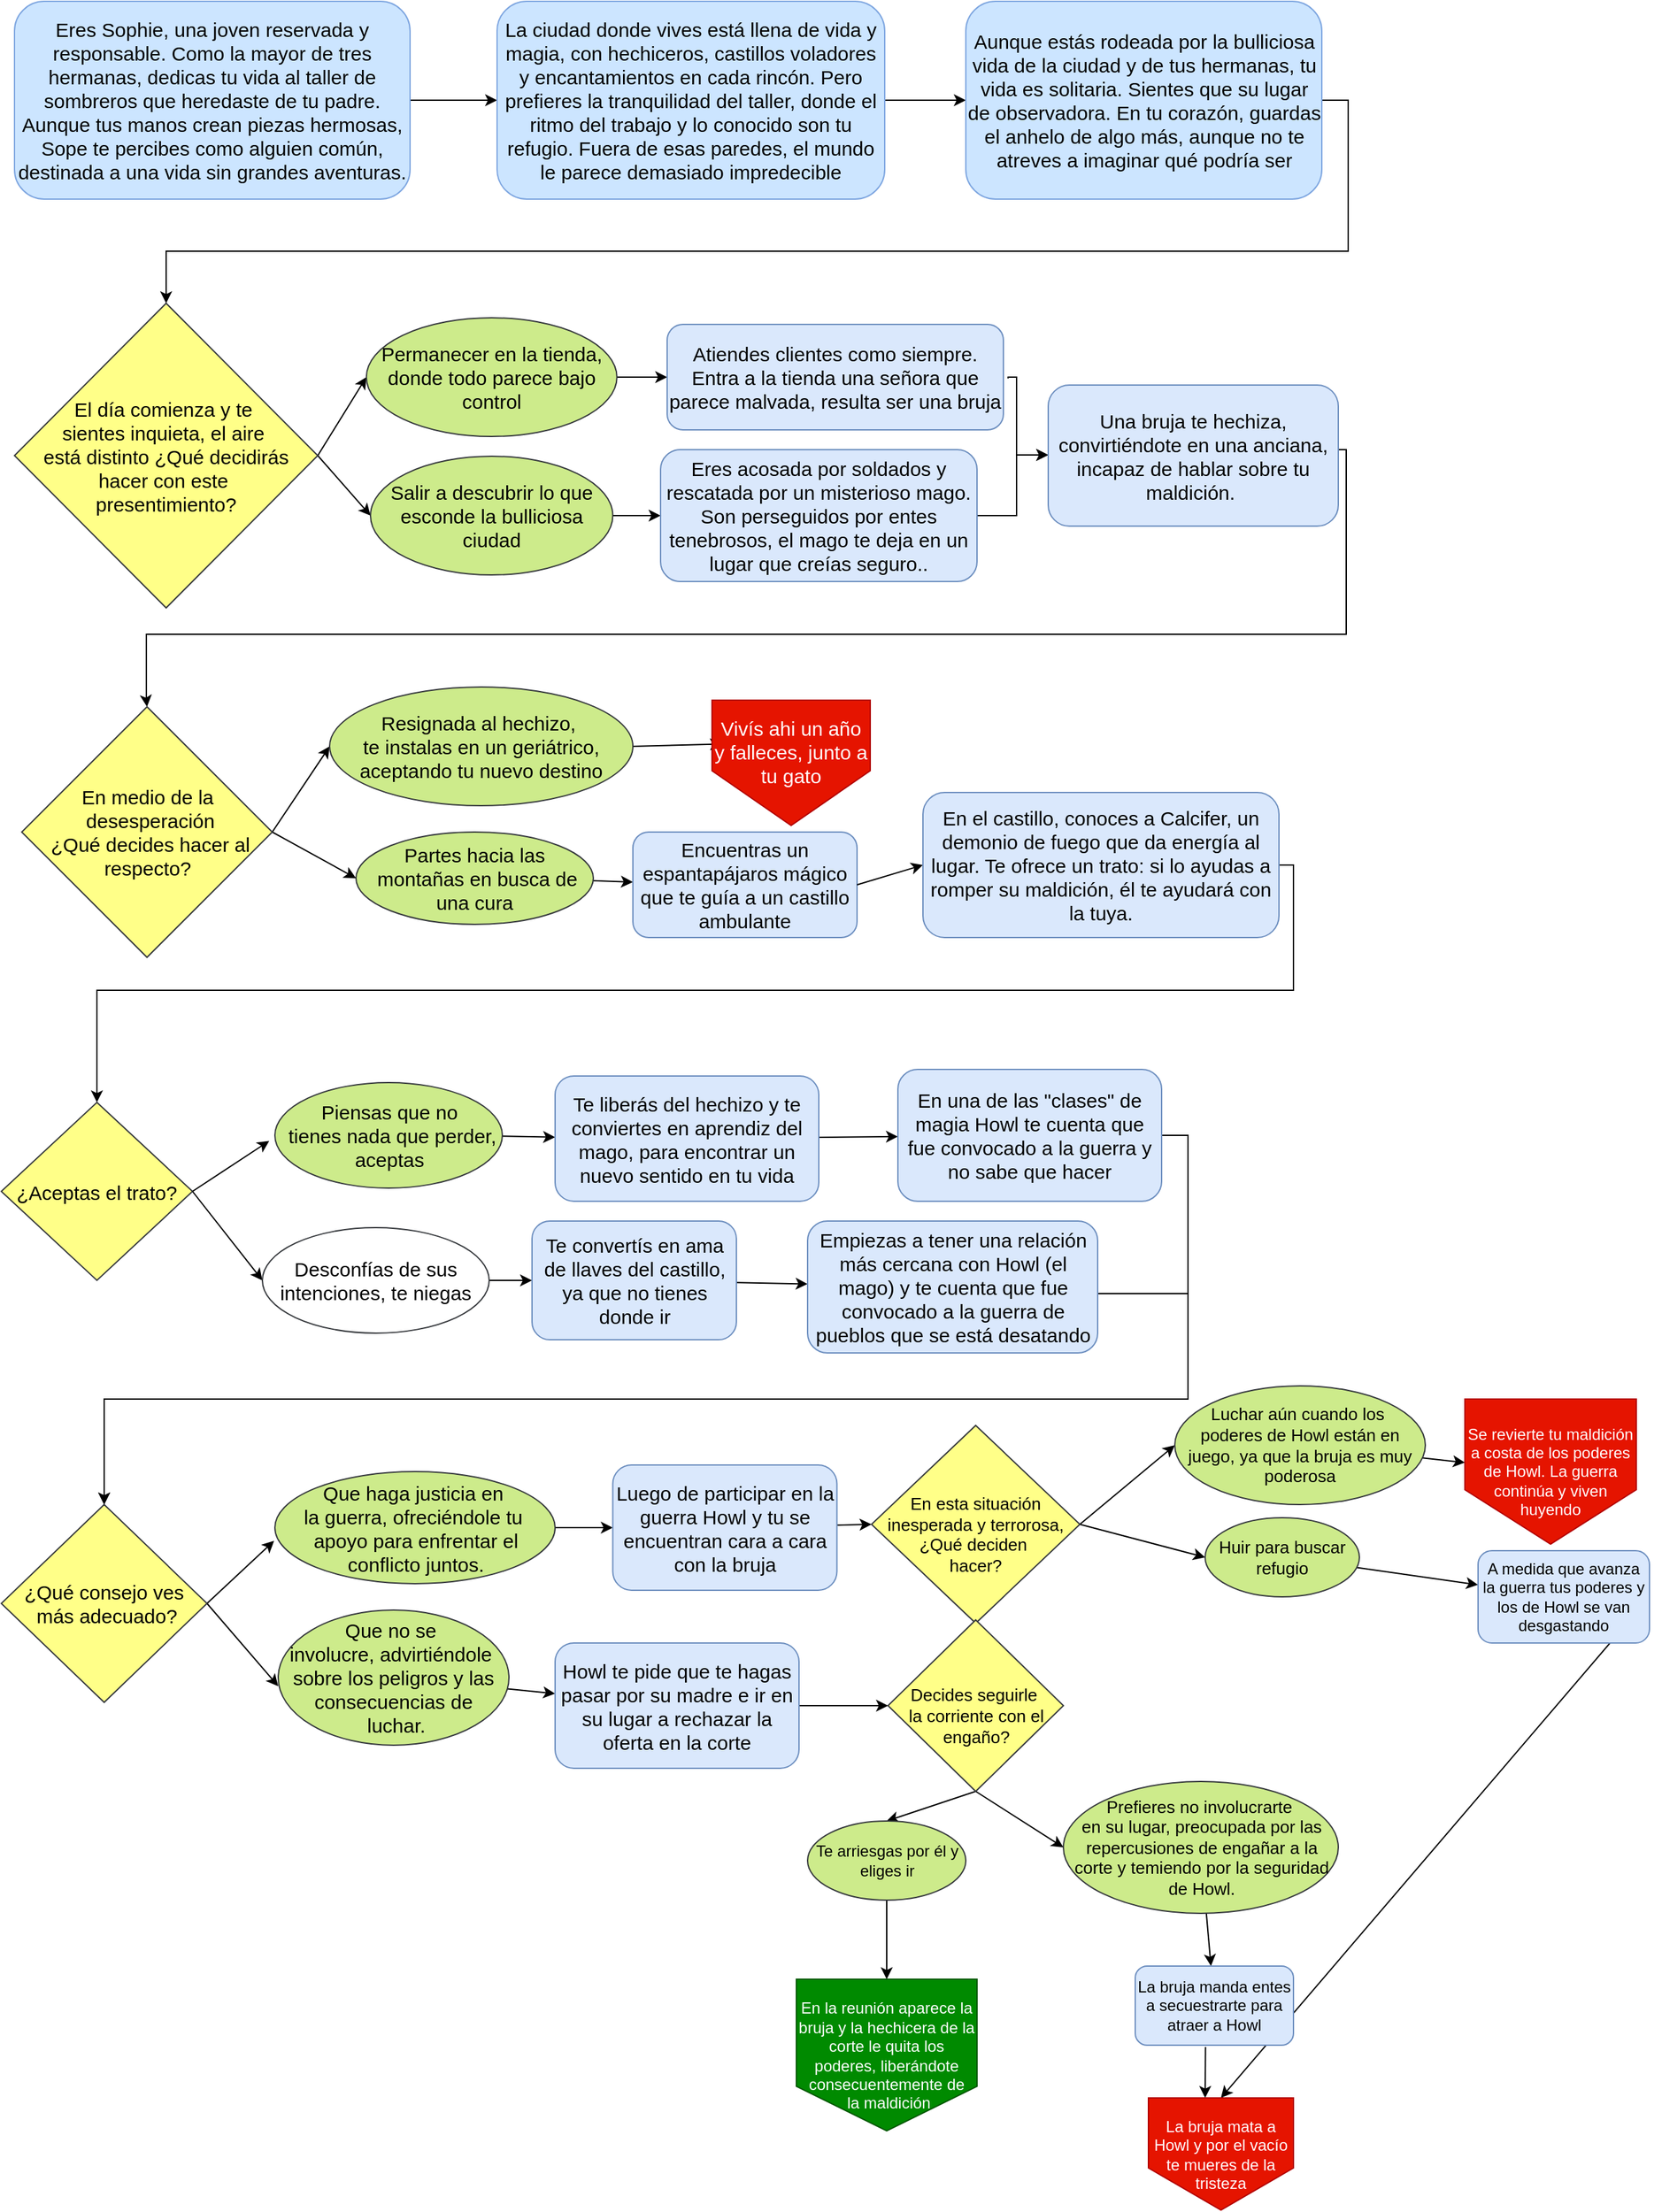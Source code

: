 <mxfile version="24.7.17">
  <diagram id="C5RBs43oDa-KdzZeNtuy" name="Page-1">
    <mxGraphModel dx="926" dy="3257" grid="1" gridSize="10" guides="1" tooltips="1" connect="1" arrows="1" fold="1" page="1" pageScale="1" pageWidth="200" pageHeight="700" math="0" shadow="0">
      <root>
        <mxCell id="WIyWlLk6GJQsqaUBKTNV-0" />
        <mxCell id="WIyWlLk6GJQsqaUBKTNV-1" parent="WIyWlLk6GJQsqaUBKTNV-0" />
        <mxCell id="tHahOKPxvCsYrug98zH9-2" value="" style="rounded=0;orthogonalLoop=1;jettySize=auto;html=1;" parent="WIyWlLk6GJQsqaUBKTNV-1" source="WIyWlLk6GJQsqaUBKTNV-3" target="tHahOKPxvCsYrug98zH9-0" edge="1">
          <mxGeometry relative="1" as="geometry" />
        </mxCell>
        <mxCell id="WIyWlLk6GJQsqaUBKTNV-3" value="&lt;div style=&quot;&quot;&gt;&lt;span style=&quot;font-size: 15px; background-color: initial;&quot;&gt;Eres Sophie, una joven reservada y responsable. Como la mayor de tres hermanas, dedicas tu vida al taller de sombreros que heredaste de tu padre. Aunque tus manos crean piezas hermosas, Sope te percibes como alguien común, destinada a una vida sin grandes aventuras.&lt;/span&gt;&lt;/div&gt;" style="rounded=1;whiteSpace=wrap;html=1;fontSize=12;glass=0;strokeWidth=1;shadow=0;fillColor=#cce5ff;strokeColor=#7EA6E0;align=center;" parent="WIyWlLk6GJQsqaUBKTNV-1" vertex="1">
          <mxGeometry x="30" y="-2780" width="300" height="150" as="geometry" />
        </mxCell>
        <mxCell id="unTZaBpB1VAai0DOxp5j-6" style="rounded=0;orthogonalLoop=1;jettySize=auto;html=1;exitX=1;exitY=0.5;exitDx=0;exitDy=0;entryX=0;entryY=0.5;entryDx=0;entryDy=0;fillColor=#e3c800;strokeColor=#000000;" parent="WIyWlLk6GJQsqaUBKTNV-1" source="unTZaBpB1VAai0DOxp5j-1" target="unTZaBpB1VAai0DOxp5j-2" edge="1">
          <mxGeometry relative="1" as="geometry" />
        </mxCell>
        <mxCell id="qpTZinKkhhto3AtR0Ls4-20" style="rounded=0;orthogonalLoop=1;jettySize=auto;html=1;exitX=1;exitY=0.5;exitDx=0;exitDy=0;entryX=0;entryY=0.5;entryDx=0;entryDy=0;fillColor=#e3c800;strokeColor=#000000;" parent="WIyWlLk6GJQsqaUBKTNV-1" source="unTZaBpB1VAai0DOxp5j-1" target="unTZaBpB1VAai0DOxp5j-4" edge="1">
          <mxGeometry relative="1" as="geometry" />
        </mxCell>
        <mxCell id="unTZaBpB1VAai0DOxp5j-1" value="&lt;font style=&quot;font-size: 15px;&quot;&gt;&lt;font style=&quot;font-size: 15px;&quot;&gt;El día comienza&lt;/font&gt;&lt;span style=&quot;background-color: initial;&quot;&gt;&amp;nbsp;y te&amp;nbsp;&lt;/span&gt;&lt;/font&gt;&lt;div style=&quot;font-size: 15px;&quot;&gt;&lt;font style=&quot;font-size: 15px;&quot;&gt;&lt;span style=&quot;background-color: initial;&quot;&gt;sientes&amp;nbsp;&lt;/span&gt;&lt;span style=&quot;background-color: initial;&quot;&gt;inquieta, el aire&amp;nbsp;&lt;/span&gt;&lt;/font&gt;&lt;/div&gt;&lt;div style=&quot;font-size: 15px;&quot;&gt;&lt;font style=&quot;font-size: 15px;&quot;&gt;&lt;span style=&quot;background-color: initial;&quot;&gt;está distinto&lt;/span&gt;&lt;span style=&quot;background-color: initial;&quot;&gt;&amp;nbsp;¿Qué decidirás hacer&amp;nbsp;&lt;/span&gt;&lt;span style=&quot;background-color: initial;&quot;&gt;con&amp;nbsp;&lt;/span&gt;&lt;span style=&quot;background-color: initial;&quot;&gt;este&amp;nbsp;&lt;/span&gt;&lt;/font&gt;&lt;/div&gt;&lt;div style=&quot;font-size: 15px;&quot;&gt;&lt;font style=&quot;font-size: 15px;&quot;&gt;&lt;span style=&quot;background-color: initial;&quot;&gt;presentimiento&lt;/span&gt;&lt;span style=&quot;background-color: initial;&quot;&gt;?&lt;/span&gt;&lt;/font&gt;&lt;/div&gt;" style="rhombus;whiteSpace=wrap;html=1;fillColor=#ffff88;strokeColor=#36393d;" parent="WIyWlLk6GJQsqaUBKTNV-1" vertex="1">
          <mxGeometry x="30" y="-2551" width="230" height="231" as="geometry" />
        </mxCell>
        <mxCell id="unTZaBpB1VAai0DOxp5j-11" value="" style="rounded=0;orthogonalLoop=1;jettySize=auto;html=1;fillColor=#60a917;strokeColor=#000000;entryX=0;entryY=0.5;entryDx=0;entryDy=0;" parent="WIyWlLk6GJQsqaUBKTNV-1" source="unTZaBpB1VAai0DOxp5j-2" target="qpTZinKkhhto3AtR0Ls4-0" edge="1">
          <mxGeometry relative="1" as="geometry">
            <mxPoint x="590" y="-2311.345" as="targetPoint" />
          </mxGeometry>
        </mxCell>
        <mxCell id="unTZaBpB1VAai0DOxp5j-2" value="&lt;font style=&quot;font-size: 15px;&quot;&gt;Permanecer en la tienda, donde todo parece bajo control&lt;/font&gt;" style="ellipse;whiteSpace=wrap;html=1;fillColor=#cdeb8b;strokeColor=#36393d;" parent="WIyWlLk6GJQsqaUBKTNV-1" vertex="1">
          <mxGeometry x="296.88" y="-2540" width="190" height="90" as="geometry" />
        </mxCell>
        <mxCell id="unTZaBpB1VAai0DOxp5j-15" value="" style="rounded=0;orthogonalLoop=1;jettySize=auto;html=1;fillColor=#60a917;strokeColor=#000000;" parent="WIyWlLk6GJQsqaUBKTNV-1" source="unTZaBpB1VAai0DOxp5j-4" target="qpTZinKkhhto3AtR0Ls4-8" edge="1">
          <mxGeometry relative="1" as="geometry">
            <mxPoint x="590.0" y="-2154.55" as="targetPoint" />
          </mxGeometry>
        </mxCell>
        <mxCell id="unTZaBpB1VAai0DOxp5j-4" value="&lt;font style=&quot;font-size: 15px;&quot;&gt;Salir a descubrir lo que esconde la bulliciosa ciudad&lt;/font&gt;" style="ellipse;whiteSpace=wrap;html=1;fillColor=#cdeb8b;strokeColor=#36393d;" parent="WIyWlLk6GJQsqaUBKTNV-1" vertex="1">
          <mxGeometry x="300" y="-2435" width="183.75" height="90" as="geometry" />
        </mxCell>
        <mxCell id="tHahOKPxvCsYrug98zH9-7" value="" style="edgeStyle=orthogonalEdgeStyle;rounded=0;orthogonalLoop=1;jettySize=auto;html=1;exitX=1.014;exitY=0.513;exitDx=0;exitDy=0;exitPerimeter=0;" parent="WIyWlLk6GJQsqaUBKTNV-1" source="qpTZinKkhhto3AtR0Ls4-0" target="qpTZinKkhhto3AtR0Ls4-10" edge="1">
          <mxGeometry relative="1" as="geometry">
            <Array as="points">
              <mxPoint x="784" y="-2495" />
              <mxPoint x="790" y="-2495" />
              <mxPoint x="790" y="-2436" />
            </Array>
          </mxGeometry>
        </mxCell>
        <mxCell id="qpTZinKkhhto3AtR0Ls4-0" value="&lt;font style=&quot;font-size: 15px;&quot;&gt;Atiendes clientes como siempre. Entra a la tienda una señora que parece malvada, resulta ser una bruja&lt;/font&gt;" style="whiteSpace=wrap;html=1;rounded=1;fillColor=#dae8fc;strokeColor=#6c8ebf;" parent="WIyWlLk6GJQsqaUBKTNV-1" vertex="1">
          <mxGeometry x="525" y="-2535" width="255" height="80" as="geometry" />
        </mxCell>
        <mxCell id="tHahOKPxvCsYrug98zH9-9" value="" style="edgeStyle=orthogonalEdgeStyle;rounded=0;orthogonalLoop=1;jettySize=auto;html=1;" parent="WIyWlLk6GJQsqaUBKTNV-1" source="qpTZinKkhhto3AtR0Ls4-8" target="qpTZinKkhhto3AtR0Ls4-10" edge="1">
          <mxGeometry relative="1" as="geometry">
            <Array as="points">
              <mxPoint x="790" y="-2390" />
              <mxPoint x="790" y="-2436" />
            </Array>
          </mxGeometry>
        </mxCell>
        <mxCell id="qpTZinKkhhto3AtR0Ls4-8" value="&lt;font style=&quot;font-size: 15px;&quot;&gt;Eres acosada por soldados y rescatada por un misterioso mago. Son perseguidos por entes tenebrosos, el mago te deja en un lugar  que creías seguro..&lt;/font&gt;" style="rounded=1;whiteSpace=wrap;html=1;fillColor=#dae8fc;strokeColor=#6c8ebf;" parent="WIyWlLk6GJQsqaUBKTNV-1" vertex="1">
          <mxGeometry x="520" y="-2440" width="240" height="100" as="geometry" />
        </mxCell>
        <mxCell id="tHahOKPxvCsYrug98zH9-13" style="edgeStyle=orthogonalEdgeStyle;rounded=0;orthogonalLoop=1;jettySize=auto;html=1;entryX=0.5;entryY=0;entryDx=0;entryDy=0;exitX=1;exitY=0.5;exitDx=0;exitDy=0;" parent="WIyWlLk6GJQsqaUBKTNV-1" source="qpTZinKkhhto3AtR0Ls4-10" target="tHahOKPxvCsYrug98zH9-6" edge="1">
          <mxGeometry relative="1" as="geometry">
            <mxPoint x="1030" y="-2440" as="sourcePoint" />
            <Array as="points">
              <mxPoint x="1034" y="-2440" />
              <mxPoint x="1040" y="-2440" />
              <mxPoint x="1040" y="-2300" />
              <mxPoint x="130" y="-2300" />
              <mxPoint x="130" y="-2250" />
              <mxPoint x="131" y="-2250" />
            </Array>
          </mxGeometry>
        </mxCell>
        <mxCell id="qpTZinKkhhto3AtR0Ls4-10" value="&lt;font style=&quot;font-size: 15px;&quot;&gt;Una bruja te hechiza, convirtiéndote en una anciana, incapaz de hablar sobre tu maldición.&amp;nbsp;&lt;/font&gt;" style="rounded=1;whiteSpace=wrap;html=1;fillColor=#dae8fc;strokeColor=#6c8ebf;" parent="WIyWlLk6GJQsqaUBKTNV-1" vertex="1">
          <mxGeometry x="814" y="-2489" width="220" height="107" as="geometry" />
        </mxCell>
        <mxCell id="qpTZinKkhhto3AtR0Ls4-120" value="" style="rounded=0;orthogonalLoop=1;jettySize=auto;html=1;fillColor=#e3c800;strokeColor=#000000;exitX=1;exitY=0.5;exitDx=0;exitDy=0;entryX=0;entryY=0.5;entryDx=0;entryDy=0;" parent="WIyWlLk6GJQsqaUBKTNV-1" source="tHahOKPxvCsYrug98zH9-6" target="qpTZinKkhhto3AtR0Ls4-119" edge="1">
          <mxGeometry relative="1" as="geometry">
            <mxPoint x="379" y="-2007" as="sourcePoint" />
            <mxPoint x="419.5" y="-2042" as="targetPoint" />
          </mxGeometry>
        </mxCell>
        <mxCell id="qpTZinKkhhto3AtR0Ls4-127" style="rounded=0;orthogonalLoop=1;jettySize=auto;html=1;exitX=1;exitY=0.5;exitDx=0;exitDy=0;entryX=0.063;entryY=0.35;entryDx=0;entryDy=0;entryPerimeter=0;" parent="WIyWlLk6GJQsqaUBKTNV-1" source="qpTZinKkhhto3AtR0Ls4-119" target="qpTZinKkhhto3AtR0Ls4-126" edge="1">
          <mxGeometry relative="1" as="geometry">
            <mxPoint x="609" y="-2042" as="targetPoint" />
            <mxPoint x="574.5" y="-2042" as="sourcePoint" />
          </mxGeometry>
        </mxCell>
        <mxCell id="qpTZinKkhhto3AtR0Ls4-119" value="&lt;font style=&quot;font-size: 15px;&quot;&gt;Resignada al hechizo,&amp;nbsp;&lt;/font&gt;&lt;div style=&quot;font-size: 15px;&quot;&gt;&lt;font style=&quot;font-size: 15px;&quot;&gt;te instalas en un geriátrico, aceptando tu nuevo destino&lt;/font&gt;&lt;/div&gt;" style="ellipse;whiteSpace=wrap;html=1;fillColor=#cdeb8b;strokeColor=#36393d;" parent="WIyWlLk6GJQsqaUBKTNV-1" vertex="1">
          <mxGeometry x="269" y="-2260" width="230" height="90" as="geometry" />
        </mxCell>
        <mxCell id="qpTZinKkhhto3AtR0Ls4-135" value="" style="rounded=0;orthogonalLoop=1;jettySize=auto;html=1;" parent="WIyWlLk6GJQsqaUBKTNV-1" source="qpTZinKkhhto3AtR0Ls4-122" target="qpTZinKkhhto3AtR0Ls4-131" edge="1">
          <mxGeometry relative="1" as="geometry" />
        </mxCell>
        <mxCell id="qpTZinKkhhto3AtR0Ls4-122" value="&lt;font style=&quot;font-size: 15px;&quot;&gt;Partes hacia las&lt;/font&gt;&lt;div&gt;&lt;font style=&quot;font-size: 15px;&quot;&gt;&amp;nbsp;montañas en busca de una cura&lt;/font&gt;&lt;/div&gt;" style="ellipse;whiteSpace=wrap;html=1;fillColor=#cdeb8b;strokeColor=#36393d;" parent="WIyWlLk6GJQsqaUBKTNV-1" vertex="1">
          <mxGeometry x="289" y="-2150" width="180" height="70" as="geometry" />
        </mxCell>
        <mxCell id="qpTZinKkhhto3AtR0Ls4-126" value="&lt;div style=&quot;font-size: 15px;&quot;&gt;&lt;font style=&quot;font-size: 15px;&quot;&gt;&lt;span style=&quot;background-color: initial;&quot;&gt;Vivís&lt;/span&gt;&lt;span style=&quot;background-color: initial;&quot; class=&quot;ql-cursor&quot;&gt;﻿&lt;/span&gt;&lt;span style=&quot;background-color: initial;&quot;&gt; ahi un año y falleces, junto a tu gato&lt;/span&gt;&lt;br&gt;&lt;/font&gt;&lt;/div&gt;&lt;div style=&quot;font-size: 15px;&quot;&gt;&lt;br&gt;&lt;/div&gt;" style="shape=offPageConnector;whiteSpace=wrap;html=1;fillColor=#e51400;fontColor=#ffffff;strokeColor=#B20000;size=0.437;" parent="WIyWlLk6GJQsqaUBKTNV-1" vertex="1">
          <mxGeometry x="559" y="-2250" width="120" height="95" as="geometry" />
        </mxCell>
        <mxCell id="qpTZinKkhhto3AtR0Ls4-131" value="&lt;font style=&quot;font-size: 15px;&quot;&gt;Encuentras un espantapájaros mágico que te guía a un castillo ambulante&lt;/font&gt;" style="rounded=1;whiteSpace=wrap;html=1;fillColor=#dae8fc;strokeColor=#6c8ebf;" parent="WIyWlLk6GJQsqaUBKTNV-1" vertex="1">
          <mxGeometry x="499" y="-2150" width="170" height="80" as="geometry" />
        </mxCell>
        <mxCell id="qpTZinKkhhto3AtR0Ls4-140" style="rounded=0;orthogonalLoop=1;jettySize=auto;html=1;entryX=0;entryY=0.5;entryDx=0;entryDy=0;fillColor=#0050ef;strokeColor=#000000;exitX=1;exitY=0.5;exitDx=0;exitDy=0;" parent="WIyWlLk6GJQsqaUBKTNV-1" source="qpTZinKkhhto3AtR0Ls4-131" target="qpTZinKkhhto3AtR0Ls4-138" edge="1">
          <mxGeometry relative="1" as="geometry">
            <mxPoint x="619" y="-2051.909" as="sourcePoint" />
          </mxGeometry>
        </mxCell>
        <mxCell id="tHahOKPxvCsYrug98zH9-15" style="edgeStyle=orthogonalEdgeStyle;rounded=0;orthogonalLoop=1;jettySize=auto;html=1;entryX=0.5;entryY=0;entryDx=0;entryDy=0;exitX=1;exitY=0.5;exitDx=0;exitDy=0;" parent="WIyWlLk6GJQsqaUBKTNV-1" target="qpTZinKkhhto3AtR0Ls4-144" edge="1" source="qpTZinKkhhto3AtR0Ls4-138">
          <mxGeometry relative="1" as="geometry">
            <mxPoint x="920" y="-1990" as="targetPoint" />
            <mxPoint x="860" y="-2130" as="sourcePoint" />
            <Array as="points">
              <mxPoint x="1000" y="-2125" />
              <mxPoint x="1000" y="-2030" />
              <mxPoint x="93" y="-2030" />
            </Array>
          </mxGeometry>
        </mxCell>
        <mxCell id="qpTZinKkhhto3AtR0Ls4-138" value="&lt;font style=&quot;font-size: 15px;&quot;&gt;En el castillo, conoces a Calcifer, un demonio de fuego que da energía al lugar. Te ofrece un trato: si lo ayudas a romper su maldición, él te ayudará con la tuya.&lt;/font&gt;" style="rounded=1;whiteSpace=wrap;html=1;fillColor=#dae8fc;strokeColor=#6c8ebf;" parent="WIyWlLk6GJQsqaUBKTNV-1" vertex="1">
          <mxGeometry x="719" y="-2180" width="270" height="110" as="geometry" />
        </mxCell>
        <mxCell id="qpTZinKkhhto3AtR0Ls4-148" style="rounded=0;orthogonalLoop=1;jettySize=auto;html=1;entryX=0;entryY=0.5;entryDx=0;entryDy=0;fillColor=#e3c800;strokeColor=#000000;exitX=1;exitY=0.5;exitDx=0;exitDy=0;" parent="WIyWlLk6GJQsqaUBKTNV-1" source="qpTZinKkhhto3AtR0Ls4-144" target="qpTZinKkhhto3AtR0Ls4-147" edge="1">
          <mxGeometry relative="1" as="geometry" />
        </mxCell>
        <mxCell id="qpTZinKkhhto3AtR0Ls4-144" value="&lt;font style=&quot;font-size: 15px;&quot;&gt;¿Aceptas el trato?&lt;/font&gt;" style="rhombus;whiteSpace=wrap;html=1;fillColor=#ffff88;strokeColor=#36393d;" parent="WIyWlLk6GJQsqaUBKTNV-1" vertex="1">
          <mxGeometry x="20" y="-1945" width="145" height="135" as="geometry" />
        </mxCell>
        <mxCell id="qpTZinKkhhto3AtR0Ls4-152" value="" style="rounded=0;orthogonalLoop=1;jettySize=auto;html=1;" parent="WIyWlLk6GJQsqaUBKTNV-1" source="qpTZinKkhhto3AtR0Ls4-145" target="qpTZinKkhhto3AtR0Ls4-151" edge="1">
          <mxGeometry relative="1" as="geometry" />
        </mxCell>
        <mxCell id="qpTZinKkhhto3AtR0Ls4-145" value="&lt;font style=&quot;font-size: 15px;&quot;&gt;Piensas que no&lt;/font&gt;&lt;div style=&quot;font-size: 15px;&quot;&gt;&lt;font style=&quot;font-size: 15px;&quot;&gt;&amp;nbsp;tienes nada que perder, aceptas&lt;/font&gt;&lt;/div&gt;" style="ellipse;whiteSpace=wrap;html=1;fillColor=#cdeb8b;strokeColor=#36393d;" parent="WIyWlLk6GJQsqaUBKTNV-1" vertex="1">
          <mxGeometry x="227.5" y="-1960" width="172.5" height="80" as="geometry" />
        </mxCell>
        <mxCell id="qpTZinKkhhto3AtR0Ls4-146" style="rounded=0;orthogonalLoop=1;jettySize=auto;html=1;entryX=-0.025;entryY=0.553;entryDx=0;entryDy=0;entryPerimeter=0;fillColor=#e3c800;strokeColor=#000000;exitX=1;exitY=0.5;exitDx=0;exitDy=0;" parent="WIyWlLk6GJQsqaUBKTNV-1" source="qpTZinKkhhto3AtR0Ls4-144" target="qpTZinKkhhto3AtR0Ls4-145" edge="1">
          <mxGeometry relative="1" as="geometry" />
        </mxCell>
        <mxCell id="qpTZinKkhhto3AtR0Ls4-150" value="" style="rounded=0;orthogonalLoop=1;jettySize=auto;html=1;" parent="WIyWlLk6GJQsqaUBKTNV-1" source="qpTZinKkhhto3AtR0Ls4-147" target="qpTZinKkhhto3AtR0Ls4-149" edge="1">
          <mxGeometry relative="1" as="geometry" />
        </mxCell>
        <mxCell id="qpTZinKkhhto3AtR0Ls4-147" value="&lt;font style=&quot;font-size: 15px;&quot;&gt;Desconfías de sus intenciones, te niegas&lt;/font&gt;" style="ellipse;whiteSpace=wrap;html=1;fillColor=none;strokeColor=#36393d;" parent="WIyWlLk6GJQsqaUBKTNV-1" vertex="1">
          <mxGeometry x="218" y="-1850" width="172" height="80" as="geometry" />
        </mxCell>
        <mxCell id="qpTZinKkhhto3AtR0Ls4-155" value="" style="rounded=0;orthogonalLoop=1;jettySize=auto;html=1;fillColor=#0050ef;strokeColor=#000000;" parent="WIyWlLk6GJQsqaUBKTNV-1" source="qpTZinKkhhto3AtR0Ls4-149" target="qpTZinKkhhto3AtR0Ls4-153" edge="1">
          <mxGeometry relative="1" as="geometry" />
        </mxCell>
        <mxCell id="qpTZinKkhhto3AtR0Ls4-149" value="&lt;font style=&quot;font-size: 15px;&quot;&gt;Te convertís en ama de llaves del castillo, ya que no tienes donde ir&lt;/font&gt;" style="rounded=1;whiteSpace=wrap;html=1;fillColor=#dae8fc;strokeColor=#6c8ebf;" parent="WIyWlLk6GJQsqaUBKTNV-1" vertex="1">
          <mxGeometry x="422.5" y="-1855" width="155" height="90" as="geometry" />
        </mxCell>
        <mxCell id="tHahOKPxvCsYrug98zH9-12" value="" style="rounded=0;orthogonalLoop=1;jettySize=auto;html=1;" parent="WIyWlLk6GJQsqaUBKTNV-1" source="qpTZinKkhhto3AtR0Ls4-151" target="tHahOKPxvCsYrug98zH9-11" edge="1">
          <mxGeometry relative="1" as="geometry" />
        </mxCell>
        <mxCell id="qpTZinKkhhto3AtR0Ls4-151" value="&lt;font style=&quot;font-size: 15px;&quot;&gt;Te liberás del hechizo y te conviertes en aprendiz del mago, para encontrar un nuevo sentido en tu vida&lt;/font&gt;" style="rounded=1;whiteSpace=wrap;html=1;fillColor=#dae8fc;strokeColor=#6c8ebf;" parent="WIyWlLk6GJQsqaUBKTNV-1" vertex="1">
          <mxGeometry x="440" y="-1965" width="200" height="95" as="geometry" />
        </mxCell>
        <mxCell id="DDcElULkbMWMPyxahOJU-7" style="edgeStyle=orthogonalEdgeStyle;rounded=0;orthogonalLoop=1;jettySize=auto;html=1;entryX=0.5;entryY=0;entryDx=0;entryDy=0;exitX=1;exitY=0.5;exitDx=0;exitDy=0;" edge="1" parent="WIyWlLk6GJQsqaUBKTNV-1" source="qpTZinKkhhto3AtR0Ls4-153" target="qpTZinKkhhto3AtR0Ls4-156">
          <mxGeometry relative="1" as="geometry">
            <Array as="points">
              <mxPoint x="851" y="-1800" />
              <mxPoint x="920" y="-1800" />
              <mxPoint x="920" y="-1720" />
              <mxPoint x="98" y="-1720" />
            </Array>
          </mxGeometry>
        </mxCell>
        <mxCell id="qpTZinKkhhto3AtR0Ls4-153" value="&lt;font style=&quot;font-size: 15px;&quot;&gt;Empiezas a tener una relación más cercana con Howl (el mago) y te cuenta que fue convocado a la guerra de pueblos que se está desatando&lt;/font&gt;" style="rounded=1;whiteSpace=wrap;html=1;fillColor=#dae8fc;strokeColor=#6c8ebf;" parent="WIyWlLk6GJQsqaUBKTNV-1" vertex="1">
          <mxGeometry x="631.5" y="-1855" width="220" height="100" as="geometry" />
        </mxCell>
        <mxCell id="qpTZinKkhhto3AtR0Ls4-159" value="" style="rounded=0;orthogonalLoop=1;jettySize=auto;html=1;exitX=1;exitY=0.5;exitDx=0;exitDy=0;fillColor=#e3c800;strokeColor=#000000;entryX=-0.003;entryY=0.618;entryDx=0;entryDy=0;entryPerimeter=0;" parent="WIyWlLk6GJQsqaUBKTNV-1" source="qpTZinKkhhto3AtR0Ls4-156" target="qpTZinKkhhto3AtR0Ls4-158" edge="1">
          <mxGeometry relative="1" as="geometry">
            <mxPoint x="700" y="-1615" as="targetPoint" />
          </mxGeometry>
        </mxCell>
        <mxCell id="qpTZinKkhhto3AtR0Ls4-161" value="" style="rounded=0;orthogonalLoop=1;jettySize=auto;html=1;exitX=1;exitY=0.5;exitDx=0;exitDy=0;entryX=0;entryY=0.563;entryDx=0;entryDy=0;fillColor=#e3c800;strokeColor=#000000;entryPerimeter=0;" parent="WIyWlLk6GJQsqaUBKTNV-1" source="qpTZinKkhhto3AtR0Ls4-156" target="qpTZinKkhhto3AtR0Ls4-160" edge="1">
          <mxGeometry relative="1" as="geometry" />
        </mxCell>
        <mxCell id="qpTZinKkhhto3AtR0Ls4-156" value="&lt;font style=&quot;font-size: 15px;&quot;&gt;¿Qué consejo ves&lt;/font&gt;&lt;div style=&quot;font-size: 15px;&quot;&gt;&lt;font style=&quot;font-size: 15px;&quot;&gt;&amp;nbsp;más adecuado?&lt;/font&gt;&lt;/div&gt;" style="rhombus;whiteSpace=wrap;html=1;fillColor=#ffff88;strokeColor=#36393d;" parent="WIyWlLk6GJQsqaUBKTNV-1" vertex="1">
          <mxGeometry x="20" y="-1640" width="156" height="150" as="geometry" />
        </mxCell>
        <mxCell id="qpTZinKkhhto3AtR0Ls4-163" value="" style="rounded=0;orthogonalLoop=1;jettySize=auto;html=1;" parent="WIyWlLk6GJQsqaUBKTNV-1" source="qpTZinKkhhto3AtR0Ls4-158" target="qpTZinKkhhto3AtR0Ls4-162" edge="1">
          <mxGeometry relative="1" as="geometry" />
        </mxCell>
        <mxCell id="qpTZinKkhhto3AtR0Ls4-158" value="&lt;font style=&quot;font-size: 15px;&quot;&gt;Que haga justicia en&amp;nbsp;&lt;/font&gt;&lt;div&gt;&lt;font style=&quot;font-size: 15px;&quot;&gt;la&amp;nbsp;&lt;/font&gt;&lt;span style=&quot;font-size: 15px; background-color: initial;&quot;&gt;guerra, ofreciéndole tu&amp;nbsp;&lt;/span&gt;&lt;/div&gt;&lt;div&gt;&lt;span style=&quot;font-size: 15px; background-color: initial;&quot;&gt;apoyo para enfrentar el conflicto juntos.&lt;/span&gt;&lt;/div&gt;" style="ellipse;whiteSpace=wrap;html=1;fillColor=#cdeb8b;strokeColor=#36393d;" parent="WIyWlLk6GJQsqaUBKTNV-1" vertex="1">
          <mxGeometry x="227.5" y="-1665" width="212.5" height="85" as="geometry" />
        </mxCell>
        <mxCell id="qpTZinKkhhto3AtR0Ls4-165" value="" style="rounded=0;orthogonalLoop=1;jettySize=auto;html=1;" parent="WIyWlLk6GJQsqaUBKTNV-1" source="qpTZinKkhhto3AtR0Ls4-160" target="qpTZinKkhhto3AtR0Ls4-164" edge="1">
          <mxGeometry relative="1" as="geometry" />
        </mxCell>
        <mxCell id="qpTZinKkhhto3AtR0Ls4-160" value="&lt;font style=&quot;font-size: 15px;&quot;&gt;Que no se&amp;nbsp;&lt;/font&gt;&lt;div style=&quot;font-size: 15px;&quot;&gt;&lt;font style=&quot;font-size: 15px;&quot;&gt;involucre, advirtiéndole&amp;nbsp;&lt;/font&gt;&lt;/div&gt;&lt;div style=&quot;font-size: 15px;&quot;&gt;&lt;font style=&quot;font-size: 15px;&quot;&gt;sobre los peligros y las consecuencias de&lt;/font&gt;&lt;div style=&quot;&quot;&gt;&lt;font style=&quot;font-size: 15px;&quot;&gt;&amp;nbsp;luchar.&lt;/font&gt;&lt;/div&gt;&lt;/div&gt;" style="ellipse;whiteSpace=wrap;html=1;fillColor=#cdeb8b;strokeColor=#36393d;" parent="WIyWlLk6GJQsqaUBKTNV-1" vertex="1">
          <mxGeometry x="230" y="-1560" width="175" height="102.5" as="geometry" />
        </mxCell>
        <mxCell id="qpTZinKkhhto3AtR0Ls4-175" value="" style="edgeStyle=none;rounded=0;orthogonalLoop=1;jettySize=auto;html=1;entryX=0;entryY=0.5;entryDx=0;entryDy=0;" parent="WIyWlLk6GJQsqaUBKTNV-1" source="qpTZinKkhhto3AtR0Ls4-162" target="qpTZinKkhhto3AtR0Ls4-166" edge="1">
          <mxGeometry relative="1" as="geometry">
            <mxPoint x="710" y="-1635" as="targetPoint" />
          </mxGeometry>
        </mxCell>
        <mxCell id="qpTZinKkhhto3AtR0Ls4-162" value="&lt;font style=&quot;font-size: 15px;&quot;&gt;Luego de participar en la guerra&amp;nbsp;Howl y tu se encuentran cara a cara con la bruja&lt;/font&gt;" style="rounded=1;whiteSpace=wrap;html=1;fillColor=#dae8fc;strokeColor=#6c8ebf;" parent="WIyWlLk6GJQsqaUBKTNV-1" vertex="1">
          <mxGeometry x="483.75" y="-1670" width="170" height="95" as="geometry" />
        </mxCell>
        <mxCell id="qpTZinKkhhto3AtR0Ls4-176" value="" style="edgeStyle=none;rounded=0;orthogonalLoop=1;jettySize=auto;html=1;entryX=0;entryY=0.5;entryDx=0;entryDy=0;" parent="WIyWlLk6GJQsqaUBKTNV-1" source="qpTZinKkhhto3AtR0Ls4-164" target="qpTZinKkhhto3AtR0Ls4-174" edge="1">
          <mxGeometry relative="1" as="geometry" />
        </mxCell>
        <mxCell id="qpTZinKkhhto3AtR0Ls4-164" value="&lt;font style=&quot;font-size: 15px;&quot;&gt;Howl te pide que te hagas pasar por su madre e ir en su lugar a rechazar la oferta en la corte&lt;/font&gt;" style="rounded=1;whiteSpace=wrap;html=1;fillColor=#dae8fc;strokeColor=#6c8ebf;" parent="WIyWlLk6GJQsqaUBKTNV-1" vertex="1">
          <mxGeometry x="440" y="-1535" width="185" height="95" as="geometry" />
        </mxCell>
        <mxCell id="qpTZinKkhhto3AtR0Ls4-171" value="" style="edgeStyle=none;rounded=0;orthogonalLoop=1;jettySize=auto;html=1;exitX=1;exitY=0.5;exitDx=0;exitDy=0;entryX=0;entryY=0.5;entryDx=0;entryDy=0;fillColor=#e3c800;strokeColor=#000000;" parent="WIyWlLk6GJQsqaUBKTNV-1" source="qpTZinKkhhto3AtR0Ls4-166" target="qpTZinKkhhto3AtR0Ls4-170" edge="1">
          <mxGeometry relative="1" as="geometry">
            <mxPoint x="417" y="-1455" as="sourcePoint" />
          </mxGeometry>
        </mxCell>
        <mxCell id="qpTZinKkhhto3AtR0Ls4-173" value="" style="edgeStyle=none;rounded=0;orthogonalLoop=1;jettySize=auto;html=1;entryX=0;entryY=0.5;entryDx=0;entryDy=0;exitX=1;exitY=0.5;exitDx=0;exitDy=0;fillColor=#e3c800;strokeColor=#000000;" parent="WIyWlLk6GJQsqaUBKTNV-1" source="qpTZinKkhhto3AtR0Ls4-166" target="qpTZinKkhhto3AtR0Ls4-172" edge="1">
          <mxGeometry relative="1" as="geometry" />
        </mxCell>
        <mxCell id="qpTZinKkhhto3AtR0Ls4-166" value="&lt;div style=&quot;font-size: 13px;&quot;&gt;&lt;font style=&quot;font-size: 13px;&quot;&gt;&lt;br&gt;&lt;/font&gt;&lt;/div&gt;&lt;font style=&quot;font-size: 13px;&quot;&gt;En esta situación inesperada y terrorosa, ¿Qué deciden&amp;nbsp;&lt;/font&gt;&lt;div style=&quot;font-size: 13px;&quot;&gt;&lt;font style=&quot;font-size: 13px;&quot;&gt;hacer?&lt;/font&gt;&lt;/div&gt;" style="rhombus;whiteSpace=wrap;html=1;fillColor=#ffff88;strokeColor=#36393d;" parent="WIyWlLk6GJQsqaUBKTNV-1" vertex="1">
          <mxGeometry x="680" y="-1700" width="158" height="150" as="geometry" />
        </mxCell>
        <mxCell id="qpTZinKkhhto3AtR0Ls4-184" value="" style="edgeStyle=none;rounded=0;orthogonalLoop=1;jettySize=auto;html=1;" parent="WIyWlLk6GJQsqaUBKTNV-1" source="qpTZinKkhhto3AtR0Ls4-170" target="qpTZinKkhhto3AtR0Ls4-183" edge="1">
          <mxGeometry relative="1" as="geometry" />
        </mxCell>
        <mxCell id="qpTZinKkhhto3AtR0Ls4-170" value="&lt;font style=&quot;font-size: 13px;&quot;&gt;Luchar aún cuando los&amp;nbsp;&lt;/font&gt;&lt;div&gt;&lt;font style=&quot;font-size: 13px;&quot;&gt;poderes de Howl están en juego, ya que la bruja es muy poderosa&lt;/font&gt;&lt;/div&gt;" style="ellipse;whiteSpace=wrap;html=1;fillColor=#cdeb8b;strokeColor=#36393d;" parent="WIyWlLk6GJQsqaUBKTNV-1" vertex="1">
          <mxGeometry x="910" y="-1730" width="190" height="90" as="geometry" />
        </mxCell>
        <mxCell id="qpTZinKkhhto3AtR0Ls4-186" value="" style="edgeStyle=none;rounded=0;orthogonalLoop=1;jettySize=auto;html=1;" parent="WIyWlLk6GJQsqaUBKTNV-1" source="qpTZinKkhhto3AtR0Ls4-172" target="qpTZinKkhhto3AtR0Ls4-185" edge="1">
          <mxGeometry relative="1" as="geometry" />
        </mxCell>
        <mxCell id="qpTZinKkhhto3AtR0Ls4-172" value="&lt;font style=&quot;font-size: 13px;&quot;&gt;Huir para buscar refugio&lt;/font&gt;" style="ellipse;whiteSpace=wrap;html=1;fillColor=#cdeb8b;strokeColor=#36393d;" parent="WIyWlLk6GJQsqaUBKTNV-1" vertex="1">
          <mxGeometry x="933" y="-1630" width="117" height="60" as="geometry" />
        </mxCell>
        <mxCell id="qpTZinKkhhto3AtR0Ls4-178" value="" style="edgeStyle=none;rounded=0;orthogonalLoop=1;jettySize=auto;html=1;exitX=0.5;exitY=1;exitDx=0;exitDy=0;fillColor=#e3c800;strokeColor=#000000;entryX=0.5;entryY=0;entryDx=0;entryDy=0;" parent="WIyWlLk6GJQsqaUBKTNV-1" source="qpTZinKkhhto3AtR0Ls4-174" target="qpTZinKkhhto3AtR0Ls4-177" edge="1">
          <mxGeometry relative="1" as="geometry" />
        </mxCell>
        <mxCell id="qpTZinKkhhto3AtR0Ls4-180" value="" style="edgeStyle=none;rounded=0;orthogonalLoop=1;jettySize=auto;html=1;entryX=0;entryY=0.5;entryDx=0;entryDy=0;exitX=0.5;exitY=1;exitDx=0;exitDy=0;fillColor=#e3c800;strokeColor=#000000;" parent="WIyWlLk6GJQsqaUBKTNV-1" source="qpTZinKkhhto3AtR0Ls4-174" target="qpTZinKkhhto3AtR0Ls4-179" edge="1">
          <mxGeometry relative="1" as="geometry" />
        </mxCell>
        <mxCell id="qpTZinKkhhto3AtR0Ls4-174" value="&lt;div&gt;&lt;br&gt;&lt;/div&gt;&lt;font style=&quot;font-size: 13px;&quot;&gt;Decides seguirle&amp;nbsp;&lt;/font&gt;&lt;div style=&quot;font-size: 13px;&quot;&gt;&lt;font style=&quot;font-size: 13px;&quot;&gt;la corriente con el engaño?&lt;/font&gt;&lt;/div&gt;" style="rhombus;whiteSpace=wrap;html=1;fillColor=#ffff88;strokeColor=#36393d;" parent="WIyWlLk6GJQsqaUBKTNV-1" vertex="1">
          <mxGeometry x="692.5" y="-1552.5" width="133" height="130" as="geometry" />
        </mxCell>
        <mxCell id="qpTZinKkhhto3AtR0Ls4-182" value="" style="edgeStyle=none;rounded=0;orthogonalLoop=1;jettySize=auto;html=1;entryX=0.5;entryY=0;entryDx=0;entryDy=0;" parent="WIyWlLk6GJQsqaUBKTNV-1" source="qpTZinKkhhto3AtR0Ls4-177" edge="1" target="qpTZinKkhhto3AtR0Ls4-200">
          <mxGeometry relative="1" as="geometry">
            <mxPoint x="620" y="-1277.5" as="targetPoint" />
          </mxGeometry>
        </mxCell>
        <mxCell id="qpTZinKkhhto3AtR0Ls4-177" value="Te arriesgas por él y eliges ir" style="ellipse;whiteSpace=wrap;html=1;fillColor=#cdeb8b;strokeColor=#36393d;" parent="WIyWlLk6GJQsqaUBKTNV-1" vertex="1">
          <mxGeometry x="631.5" y="-1400" width="120" height="60" as="geometry" />
        </mxCell>
        <mxCell id="qpTZinKkhhto3AtR0Ls4-193" value="" style="edgeStyle=none;rounded=0;orthogonalLoop=1;jettySize=auto;html=1;" parent="WIyWlLk6GJQsqaUBKTNV-1" source="qpTZinKkhhto3AtR0Ls4-179" target="qpTZinKkhhto3AtR0Ls4-192" edge="1">
          <mxGeometry relative="1" as="geometry" />
        </mxCell>
        <mxCell id="qpTZinKkhhto3AtR0Ls4-179" value="&lt;font style=&quot;font-size: 13px;&quot;&gt;Prefieres no involucrarte&amp;nbsp;&lt;/font&gt;&lt;div style=&quot;font-size: 13px;&quot;&gt;&lt;font style=&quot;font-size: 13px;&quot;&gt;en su lugar, preocupada por las repercusiones de engañar a la corte y temiendo por la seguridad de Howl.&lt;/font&gt;&lt;/div&gt;" style="ellipse;whiteSpace=wrap;html=1;fillColor=#cdeb8b;strokeColor=#36393d;" parent="WIyWlLk6GJQsqaUBKTNV-1" vertex="1">
          <mxGeometry x="825.5" y="-1430" width="208.5" height="100" as="geometry" />
        </mxCell>
        <mxCell id="qpTZinKkhhto3AtR0Ls4-183" value="&lt;div&gt;Se revierte tu maldición a costa de los poderes de Howl. La guerra continúa y viven huyendo&lt;br&gt;&lt;/div&gt;" style="shape=offPageConnector;whiteSpace=wrap;html=1;fillColor=#e51400;fontColor=#ffffff;strokeColor=#B20000;" parent="WIyWlLk6GJQsqaUBKTNV-1" vertex="1">
          <mxGeometry x="1130" y="-1720" width="130" height="110" as="geometry" />
        </mxCell>
        <mxCell id="qpTZinKkhhto3AtR0Ls4-199" value="" style="edgeStyle=none;rounded=0;orthogonalLoop=1;jettySize=auto;html=1;entryX=0.5;entryY=0;entryDx=0;entryDy=0;exitX=1;exitY=0.5;exitDx=0;exitDy=0;" parent="WIyWlLk6GJQsqaUBKTNV-1" source="qpTZinKkhhto3AtR0Ls4-185" target="qpTZinKkhhto3AtR0Ls4-194" edge="1">
          <mxGeometry relative="1" as="geometry" />
        </mxCell>
        <mxCell id="qpTZinKkhhto3AtR0Ls4-185" value="A medida que avanza la guerra tus poderes y los de Howl se van desgastando" style="rounded=1;whiteSpace=wrap;html=1;fillColor=#dae8fc;strokeColor=#6c8ebf;" parent="WIyWlLk6GJQsqaUBKTNV-1" vertex="1">
          <mxGeometry x="1140" y="-1605" width="130" height="70" as="geometry" />
        </mxCell>
        <mxCell id="qpTZinKkhhto3AtR0Ls4-188" style="edgeStyle=none;rounded=0;orthogonalLoop=1;jettySize=auto;html=1;exitX=0.75;exitY=1;exitDx=0;exitDy=0;" parent="WIyWlLk6GJQsqaUBKTNV-1" edge="1">
          <mxGeometry relative="1" as="geometry">
            <mxPoint x="585" y="-1235" as="sourcePoint" />
            <mxPoint x="585" y="-1235" as="targetPoint" />
          </mxGeometry>
        </mxCell>
        <mxCell id="qpTZinKkhhto3AtR0Ls4-195" value="" style="edgeStyle=none;rounded=0;orthogonalLoop=1;jettySize=auto;html=1;exitX=0.444;exitY=1.023;exitDx=0;exitDy=0;exitPerimeter=0;" parent="WIyWlLk6GJQsqaUBKTNV-1" source="qpTZinKkhhto3AtR0Ls4-192" edge="1">
          <mxGeometry relative="1" as="geometry">
            <mxPoint x="957.568" y="-1191.67" as="sourcePoint" />
            <mxPoint x="933" y="-1190" as="targetPoint" />
          </mxGeometry>
        </mxCell>
        <mxCell id="qpTZinKkhhto3AtR0Ls4-192" value="La bruja manda entes a secuestrarte para atraer a Howl" style="rounded=1;whiteSpace=wrap;html=1;fillColor=#dae8fc;strokeColor=#6c8ebf;" parent="WIyWlLk6GJQsqaUBKTNV-1" vertex="1">
          <mxGeometry x="880" y="-1290" width="120" height="60" as="geometry" />
        </mxCell>
        <mxCell id="qpTZinKkhhto3AtR0Ls4-194" value="&lt;div&gt;La bruja mata a Howl y por el vacío te mueres de la tristeza&lt;br&gt;&lt;/div&gt;" style="shape=offPageConnector;whiteSpace=wrap;html=1;fillColor=#e51400;fontColor=#ffffff;strokeColor=#B20000;" parent="WIyWlLk6GJQsqaUBKTNV-1" vertex="1">
          <mxGeometry x="890" y="-1190" width="110" height="85" as="geometry" />
        </mxCell>
        <mxCell id="qpTZinKkhhto3AtR0Ls4-200" value="En la reunión aparece la bruja y la hechicera de la corte le quita los poderes, liberándote consecuentemente de&lt;div&gt;&amp;nbsp;la maldición&lt;/div&gt;" style="shape=offPageConnector;whiteSpace=wrap;html=1;fillColor=#008a00;fontColor=#ffffff;strokeColor=#005700;size=0.294;" parent="WIyWlLk6GJQsqaUBKTNV-1" vertex="1">
          <mxGeometry x="623" y="-1280" width="137" height="115" as="geometry" />
        </mxCell>
        <mxCell id="tHahOKPxvCsYrug98zH9-3" value="" style="rounded=0;orthogonalLoop=1;jettySize=auto;html=1;" parent="WIyWlLk6GJQsqaUBKTNV-1" source="tHahOKPxvCsYrug98zH9-0" target="tHahOKPxvCsYrug98zH9-1" edge="1">
          <mxGeometry relative="1" as="geometry" />
        </mxCell>
        <mxCell id="tHahOKPxvCsYrug98zH9-0" value="&lt;font style=&quot;font-size: 15px;&quot;&gt;La ciudad donde vives está llena de vida y magia, con hechiceros, castillos voladores y encantamientos en cada rincón. Pero prefieres la tranquilidad del taller, donde el ritmo del trabajo y lo conocido son tu refugio. Fuera de esas paredes, el mundo le parece demasiado impredecible&lt;/font&gt;" style="rounded=1;whiteSpace=wrap;html=1;fontSize=12;glass=0;strokeWidth=1;shadow=0;fillColor=#cce5ff;strokeColor=#7EA6E0;" parent="WIyWlLk6GJQsqaUBKTNV-1" vertex="1">
          <mxGeometry x="396" y="-2780" width="294" height="150" as="geometry" />
        </mxCell>
        <mxCell id="tHahOKPxvCsYrug98zH9-4" style="edgeStyle=orthogonalEdgeStyle;rounded=0;orthogonalLoop=1;jettySize=auto;html=1;exitX=1;exitY=0.5;exitDx=0;exitDy=0;" parent="WIyWlLk6GJQsqaUBKTNV-1" source="tHahOKPxvCsYrug98zH9-1" target="unTZaBpB1VAai0DOxp5j-1" edge="1">
          <mxGeometry relative="1" as="geometry" />
        </mxCell>
        <mxCell id="tHahOKPxvCsYrug98zH9-1" value="&lt;font style=&quot;font-size: 15px;&quot;&gt;Aunque estás rodeada por la bulliciosa vida de la ciudad y de tus hermanas, tu vida es solitaria. Sientes que su lugar de observadora. En tu corazón, guardas el anhelo de algo más, aunque no te atreves a imaginar qué podría ser&lt;/font&gt;" style="rounded=1;whiteSpace=wrap;html=1;fontSize=12;glass=0;strokeWidth=1;shadow=0;fillColor=#cce5ff;strokeColor=#7EA6E0;" parent="WIyWlLk6GJQsqaUBKTNV-1" vertex="1">
          <mxGeometry x="751.5" y="-2780" width="270" height="150" as="geometry" />
        </mxCell>
        <mxCell id="DDcElULkbMWMPyxahOJU-0" value="" style="rounded=0;orthogonalLoop=1;jettySize=auto;html=1;exitX=1;exitY=0.5;exitDx=0;exitDy=0;entryX=0;entryY=0.5;entryDx=0;entryDy=0;" edge="1" parent="WIyWlLk6GJQsqaUBKTNV-1" source="tHahOKPxvCsYrug98zH9-6" target="qpTZinKkhhto3AtR0Ls4-122">
          <mxGeometry relative="1" as="geometry" />
        </mxCell>
        <mxCell id="tHahOKPxvCsYrug98zH9-6" value="&lt;div style=&quot;font-size: 15px;&quot;&gt;&lt;font style=&quot;font-size: 15px;&quot;&gt;En medio de la&lt;/font&gt;&lt;/div&gt;&lt;div style=&quot;font-size: 15px;&quot;&gt;&lt;font style=&quot;font-size: 15px;&quot;&gt;&amp;nbsp;desesperación&lt;/font&gt;&lt;/div&gt;&lt;div style=&quot;font-size: 15px;&quot;&gt;&lt;font style=&quot;font-size: 15px;&quot;&gt;&amp;nbsp;¿Qué decides hacer al respecto?&lt;/font&gt;&lt;/div&gt;" style="rhombus;whiteSpace=wrap;html=1;fillColor=#ffff88;strokeColor=#36393d;" parent="WIyWlLk6GJQsqaUBKTNV-1" vertex="1">
          <mxGeometry x="35.5" y="-2245" width="190" height="190" as="geometry" />
        </mxCell>
        <mxCell id="DDcElULkbMWMPyxahOJU-2" style="edgeStyle=orthogonalEdgeStyle;rounded=0;orthogonalLoop=1;jettySize=auto;html=1;exitX=1;exitY=0.5;exitDx=0;exitDy=0;entryX=0.5;entryY=0;entryDx=0;entryDy=0;" edge="1" parent="WIyWlLk6GJQsqaUBKTNV-1" source="tHahOKPxvCsYrug98zH9-11" target="qpTZinKkhhto3AtR0Ls4-156">
          <mxGeometry relative="1" as="geometry">
            <mxPoint x="190.0" y="-1710" as="targetPoint" />
            <Array as="points">
              <mxPoint x="920" y="-1920" />
              <mxPoint x="920" y="-1720" />
              <mxPoint x="98" y="-1720" />
            </Array>
          </mxGeometry>
        </mxCell>
        <mxCell id="tHahOKPxvCsYrug98zH9-11" value="&lt;font style=&quot;font-size: 15px;&quot;&gt;En una de las &quot;clases&quot; de magia Howl te cuenta que fue convocado a la guerra y no&amp;nbsp;&lt;/font&gt;&lt;span style=&quot;font-size: 15px; background-color: initial;&quot;&gt;sabe que hacer&lt;/span&gt;" style="rounded=1;whiteSpace=wrap;html=1;fillColor=#dae8fc;strokeColor=#6c8ebf;" parent="WIyWlLk6GJQsqaUBKTNV-1" vertex="1">
          <mxGeometry x="700" y="-1970" width="200" height="100" as="geometry" />
        </mxCell>
      </root>
    </mxGraphModel>
  </diagram>
</mxfile>
